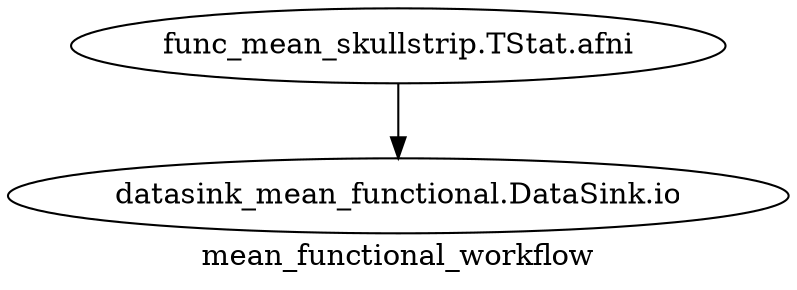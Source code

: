 digraph mean_functional_workflow{
  label="mean_functional_workflow";
  mean_functional_workflow_func_mean_skullstrip[label="func_mean_skullstrip.TStat.afni"];
  mean_functional_workflow_datasink_mean_functional[label="datasink_mean_functional.DataSink.io"];
  mean_functional_workflow_func_mean_skullstrip -> mean_functional_workflow_datasink_mean_functional;
}
